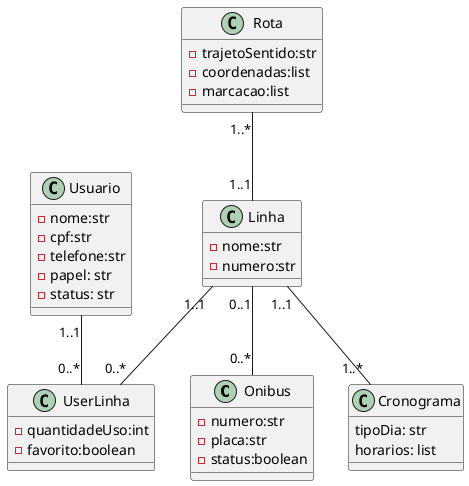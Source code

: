 @startuml mybus

class Onibus{
    -numero:str
    -placa:str
    -status:boolean
}
class Usuario{
    -nome:str
    -cpf:str
    -telefone:str
    -papel: str
    -status: str
}
class Linha{
    -nome:str
    -numero:str
}

class Rota{
    -trajetoSentido:str
    -coordenadas:list
    -marcacao:list
}


class Cronograma{
    tipoDia: str
    horarios: list
}

class UserLinha{
    -quantidadeUso:int
    -favorito:boolean
}

Linha "0..1" -- "0..*" Onibus
Rota "1..*" -- "1..1" Linha
Linha "1..1" -- "1..*" Cronograma
Usuario "1..1" -- "0..*"UserLinha
Linha "1..1" -- "0..*" UserLinha


@enduml